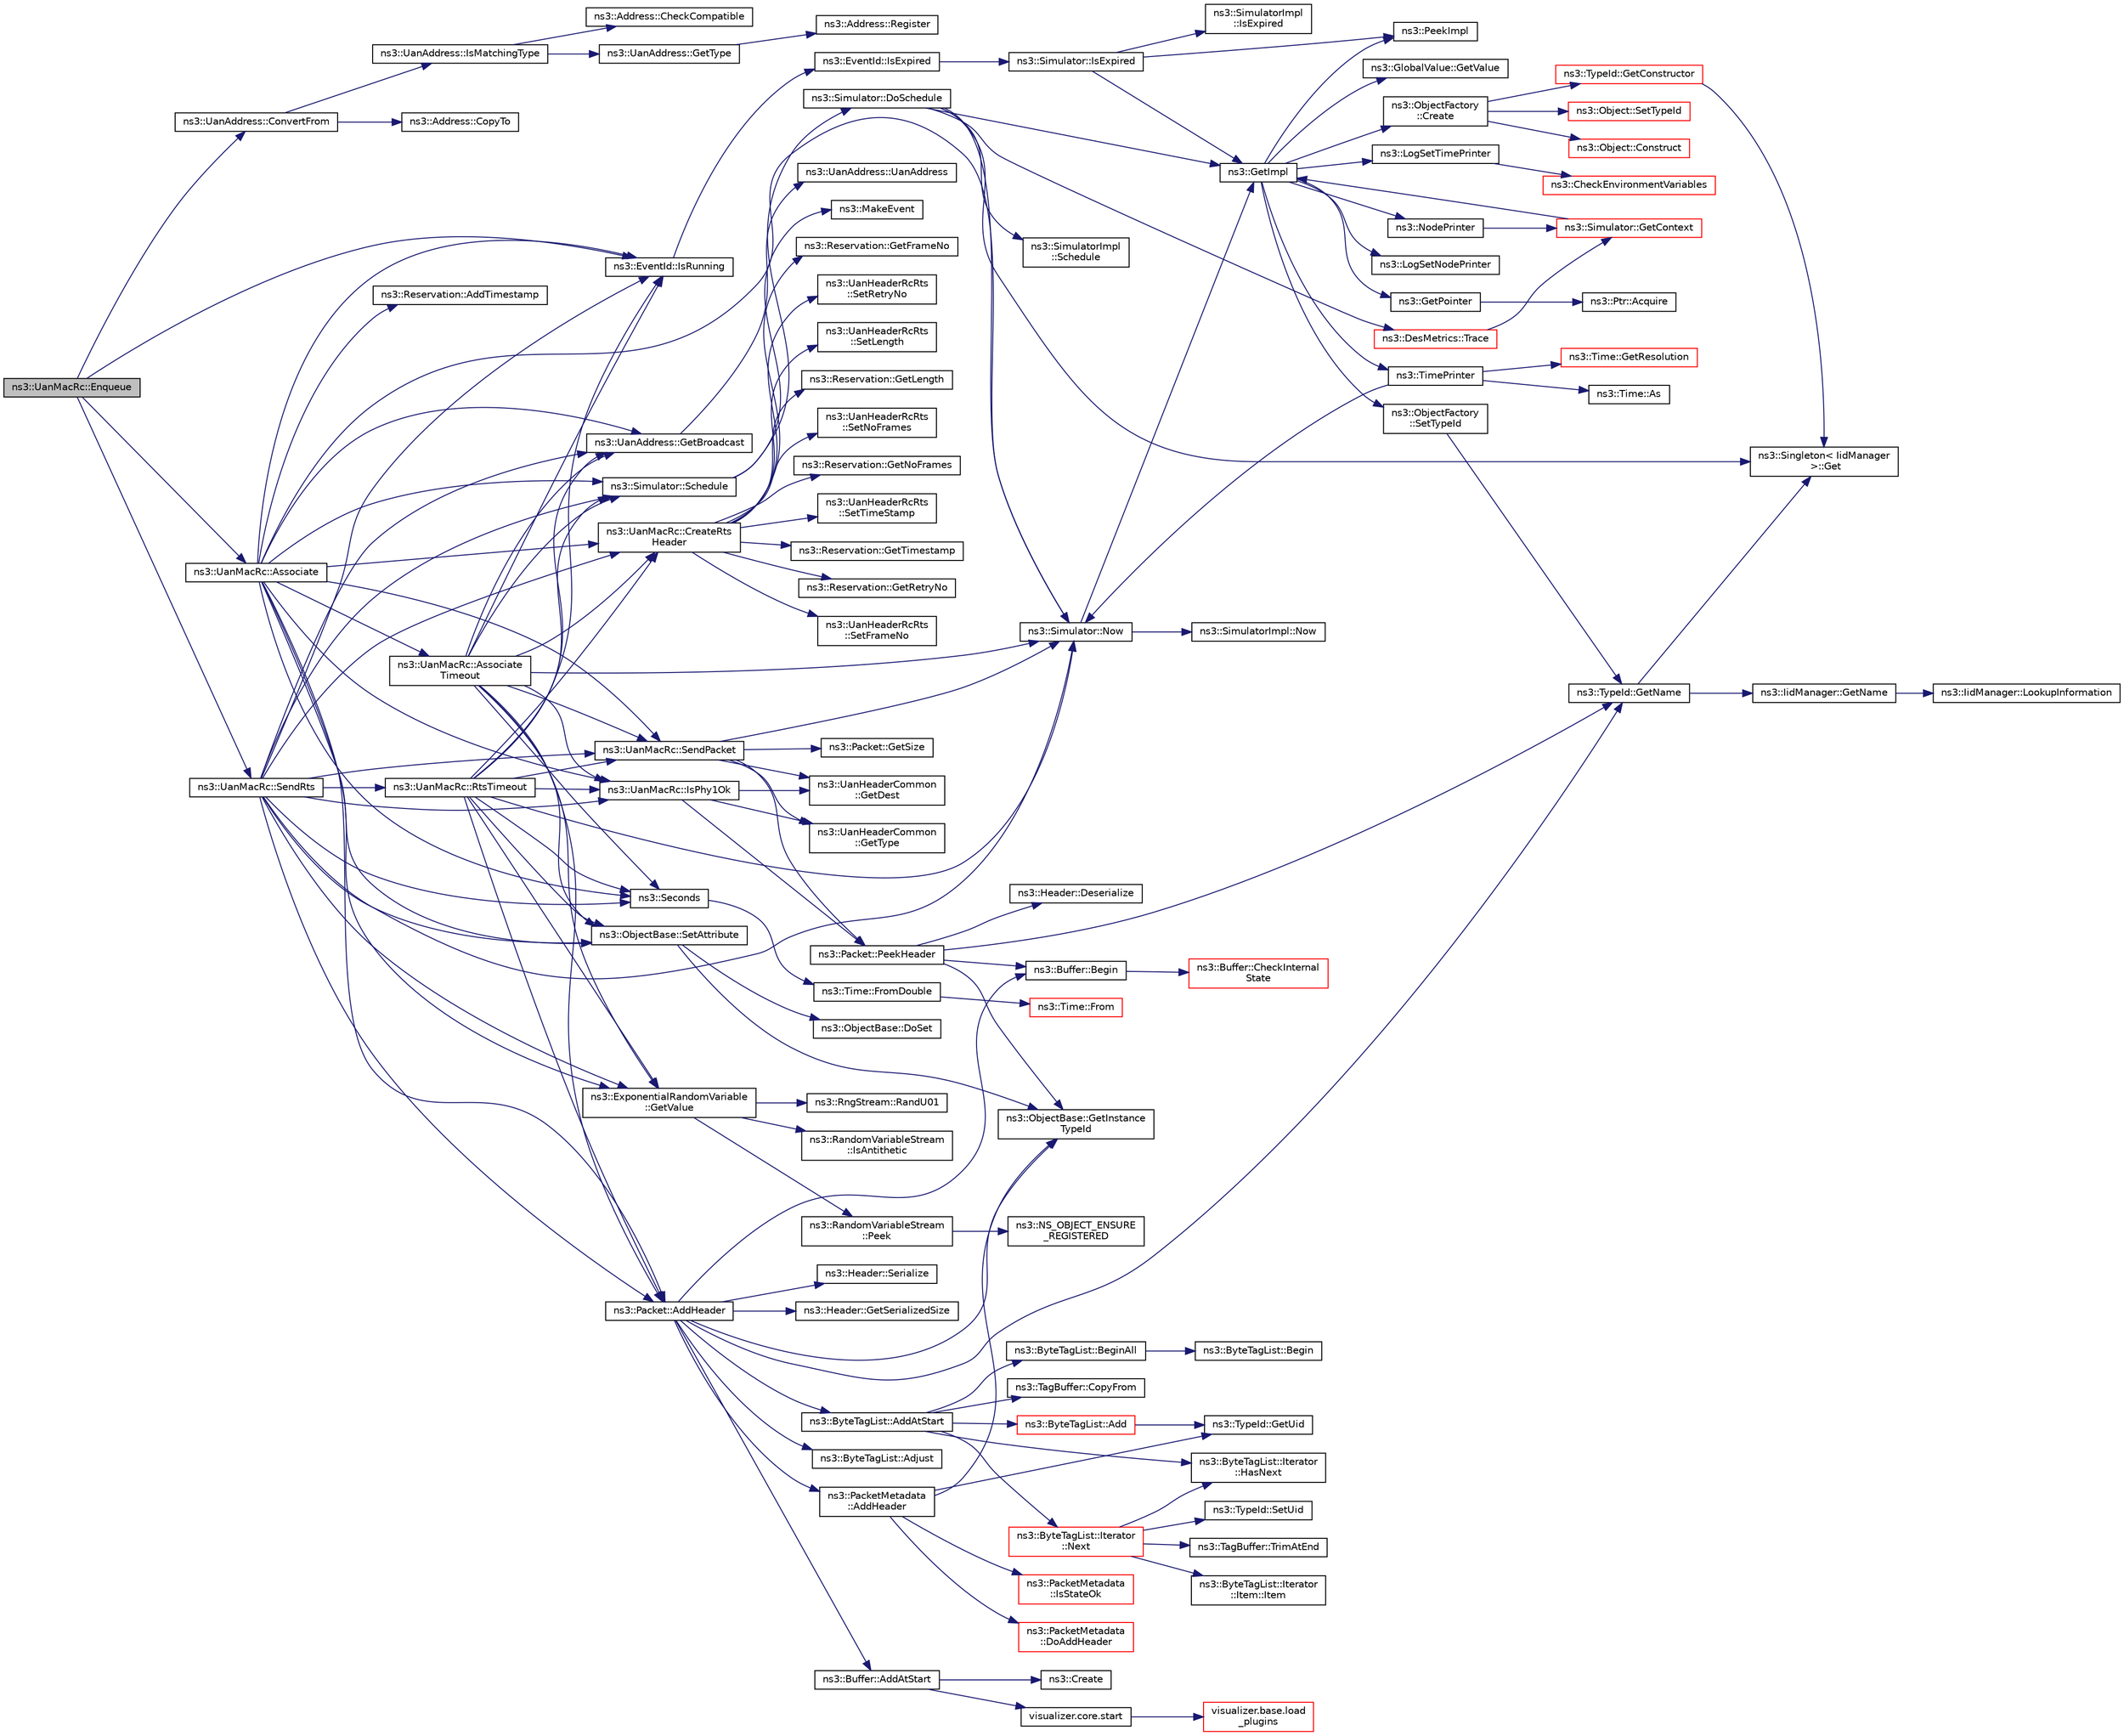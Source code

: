 digraph "ns3::UanMacRc::Enqueue"
{
  edge [fontname="Helvetica",fontsize="10",labelfontname="Helvetica",labelfontsize="10"];
  node [fontname="Helvetica",fontsize="10",shape=record];
  rankdir="LR";
  Node1 [label="ns3::UanMacRc::Enqueue",height=0.2,width=0.4,color="black", fillcolor="grey75", style="filled", fontcolor="black"];
  Node1 -> Node2 [color="midnightblue",fontsize="10",style="solid"];
  Node2 [label="ns3::UanAddress::ConvertFrom",height=0.2,width=0.4,color="black", fillcolor="white", style="filled",URL="$d4/d5c/classns3_1_1UanAddress.html#a43ffcb02795ab454a8ba0e0fdd5fdb41"];
  Node2 -> Node3 [color="midnightblue",fontsize="10",style="solid"];
  Node3 [label="ns3::UanAddress::IsMatchingType",height=0.2,width=0.4,color="black", fillcolor="white", style="filled",URL="$d4/d5c/classns3_1_1UanAddress.html#a55f31a50400f62e0ee9aca7b1b06a590"];
  Node3 -> Node4 [color="midnightblue",fontsize="10",style="solid"];
  Node4 [label="ns3::Address::CheckCompatible",height=0.2,width=0.4,color="black", fillcolor="white", style="filled",URL="$d2/d5f/classns3_1_1Address.html#a38688466338cf075e21fe45f7207c51f"];
  Node3 -> Node5 [color="midnightblue",fontsize="10",style="solid"];
  Node5 [label="ns3::UanAddress::GetType",height=0.2,width=0.4,color="black", fillcolor="white", style="filled",URL="$d4/d5c/classns3_1_1UanAddress.html#aaf657be632d2c9ed54ffd28e30d915a7"];
  Node5 -> Node6 [color="midnightblue",fontsize="10",style="solid"];
  Node6 [label="ns3::Address::Register",height=0.2,width=0.4,color="black", fillcolor="white", style="filled",URL="$d2/d5f/classns3_1_1Address.html#a75d239c79bb3c39d64a8db4f2d3d9b20"];
  Node2 -> Node7 [color="midnightblue",fontsize="10",style="solid"];
  Node7 [label="ns3::Address::CopyTo",height=0.2,width=0.4,color="black", fillcolor="white", style="filled",URL="$d2/d5f/classns3_1_1Address.html#a6d2f5089f145dc5ce1e20abc263d511d",tooltip="Copy the address bytes into a buffer. "];
  Node1 -> Node8 [color="midnightblue",fontsize="10",style="solid"];
  Node8 [label="ns3::UanMacRc::Associate",height=0.2,width=0.4,color="black", fillcolor="white", style="filled",URL="$dd/d87/classns3_1_1UanMacRc.html#ad0c89fbba2f362b7915cd33809cbad14"];
  Node8 -> Node9 [color="midnightblue",fontsize="10",style="solid"];
  Node9 [label="ns3::Reservation::AddTimestamp",height=0.2,width=0.4,color="black", fillcolor="white", style="filled",URL="$de/dec/classns3_1_1Reservation.html#ae1963e5222194d58e0670acecab9edb7"];
  Node8 -> Node10 [color="midnightblue",fontsize="10",style="solid"];
  Node10 [label="ns3::Simulator::Now",height=0.2,width=0.4,color="black", fillcolor="white", style="filled",URL="$d7/deb/classns3_1_1Simulator.html#ac3178fa975b419f7875e7105be122800"];
  Node10 -> Node11 [color="midnightblue",fontsize="10",style="solid"];
  Node11 [label="ns3::GetImpl",height=0.2,width=0.4,color="black", fillcolor="white", style="filled",URL="$d4/d8b/group__simulator.html#ga42eb4eddad41528d4d99794a3dae3fd0",tooltip="Get the SimulatorImpl singleton. "];
  Node11 -> Node12 [color="midnightblue",fontsize="10",style="solid"];
  Node12 [label="ns3::PeekImpl",height=0.2,width=0.4,color="black", fillcolor="white", style="filled",URL="$d4/d8b/group__simulator.html#ga233c5c38de117e4e4a5a9cd168694792",tooltip="Get the static SimulatorImpl instance. "];
  Node11 -> Node13 [color="midnightblue",fontsize="10",style="solid"];
  Node13 [label="ns3::GlobalValue::GetValue",height=0.2,width=0.4,color="black", fillcolor="white", style="filled",URL="$dc/d02/classns3_1_1GlobalValue.html#aa33773cb952ba3c285a03ae2c4769b84"];
  Node11 -> Node14 [color="midnightblue",fontsize="10",style="solid"];
  Node14 [label="ns3::ObjectFactory\l::SetTypeId",height=0.2,width=0.4,color="black", fillcolor="white", style="filled",URL="$d5/d0d/classns3_1_1ObjectFactory.html#a77dcd099064038a1eb7a6b8251229ec3"];
  Node14 -> Node15 [color="midnightblue",fontsize="10",style="solid"];
  Node15 [label="ns3::TypeId::GetName",height=0.2,width=0.4,color="black", fillcolor="white", style="filled",URL="$d6/d11/classns3_1_1TypeId.html#aa3c41c79ae428b3cb396a9c6bb3ef314"];
  Node15 -> Node16 [color="midnightblue",fontsize="10",style="solid"];
  Node16 [label="ns3::Singleton\< IidManager\l \>::Get",height=0.2,width=0.4,color="black", fillcolor="white", style="filled",URL="$d8/d77/classns3_1_1Singleton.html#a80a2cd3c25a27ea72add7a9f7a141ffa"];
  Node15 -> Node17 [color="midnightblue",fontsize="10",style="solid"];
  Node17 [label="ns3::IidManager::GetName",height=0.2,width=0.4,color="black", fillcolor="white", style="filled",URL="$d4/d1c/classns3_1_1IidManager.html#a5d68d0f0f44594dcdec239dbdb5bf53c"];
  Node17 -> Node18 [color="midnightblue",fontsize="10",style="solid"];
  Node18 [label="ns3::IidManager::LookupInformation",height=0.2,width=0.4,color="black", fillcolor="white", style="filled",URL="$d4/d1c/classns3_1_1IidManager.html#a6b1f4ba2815dba27a377e8a8db2384cf"];
  Node11 -> Node19 [color="midnightblue",fontsize="10",style="solid"];
  Node19 [label="ns3::GetPointer",height=0.2,width=0.4,color="black", fillcolor="white", style="filled",URL="$d7/d2e/namespacens3.html#ab4e173cdfd43d17c1a40d5348510a670"];
  Node19 -> Node20 [color="midnightblue",fontsize="10",style="solid"];
  Node20 [label="ns3::Ptr::Acquire",height=0.2,width=0.4,color="black", fillcolor="white", style="filled",URL="$dc/d90/classns3_1_1Ptr.html#a9579b15e8c42dcdff5869d9d987562fb"];
  Node11 -> Node21 [color="midnightblue",fontsize="10",style="solid"];
  Node21 [label="ns3::ObjectFactory\l::Create",height=0.2,width=0.4,color="black", fillcolor="white", style="filled",URL="$d5/d0d/classns3_1_1ObjectFactory.html#a18152e93f0a6fe184ed7300cb31e9896"];
  Node21 -> Node22 [color="midnightblue",fontsize="10",style="solid"];
  Node22 [label="ns3::TypeId::GetConstructor",height=0.2,width=0.4,color="red", fillcolor="white", style="filled",URL="$d6/d11/classns3_1_1TypeId.html#ad9b0bc71ee7593a1ff23ff8d53938e95"];
  Node22 -> Node16 [color="midnightblue",fontsize="10",style="solid"];
  Node21 -> Node23 [color="midnightblue",fontsize="10",style="solid"];
  Node23 [label="ns3::Object::SetTypeId",height=0.2,width=0.4,color="red", fillcolor="white", style="filled",URL="$d9/d77/classns3_1_1Object.html#a19b1ebd8ec8fe404845e665880a6c5ad"];
  Node21 -> Node24 [color="midnightblue",fontsize="10",style="solid"];
  Node24 [label="ns3::Object::Construct",height=0.2,width=0.4,color="red", fillcolor="white", style="filled",URL="$d9/d77/classns3_1_1Object.html#a636e8411dc5228771f45c9b805d348fa"];
  Node11 -> Node25 [color="midnightblue",fontsize="10",style="solid"];
  Node25 [label="ns3::LogSetTimePrinter",height=0.2,width=0.4,color="black", fillcolor="white", style="filled",URL="$d7/d2e/namespacens3.html#acf6a1749b3febc5a6a5b2b8620138d80"];
  Node25 -> Node26 [color="midnightblue",fontsize="10",style="solid"];
  Node26 [label="ns3::CheckEnvironmentVariables",height=0.2,width=0.4,color="red", fillcolor="white", style="filled",URL="$d8/dff/group__logging.html#gacdc0bdeb2d8a90089d4fb09c4b8569ff"];
  Node11 -> Node27 [color="midnightblue",fontsize="10",style="solid"];
  Node27 [label="ns3::TimePrinter",height=0.2,width=0.4,color="black", fillcolor="white", style="filled",URL="$d8/dff/group__logging.html#gaaad3642e8247a056cd83001d805b0812"];
  Node27 -> Node28 [color="midnightblue",fontsize="10",style="solid"];
  Node28 [label="ns3::Time::GetResolution",height=0.2,width=0.4,color="red", fillcolor="white", style="filled",URL="$dc/d04/classns3_1_1Time.html#a1444f0f08b5e19f031157609e32fcf98"];
  Node27 -> Node10 [color="midnightblue",fontsize="10",style="solid"];
  Node27 -> Node29 [color="midnightblue",fontsize="10",style="solid"];
  Node29 [label="ns3::Time::As",height=0.2,width=0.4,color="black", fillcolor="white", style="filled",URL="$dc/d04/classns3_1_1Time.html#a0bb1110638ce9938248bd07865a328ab"];
  Node11 -> Node30 [color="midnightblue",fontsize="10",style="solid"];
  Node30 [label="ns3::LogSetNodePrinter",height=0.2,width=0.4,color="black", fillcolor="white", style="filled",URL="$d7/d2e/namespacens3.html#aa6e659ca357c8309352fa0f146793810"];
  Node11 -> Node31 [color="midnightblue",fontsize="10",style="solid"];
  Node31 [label="ns3::NodePrinter",height=0.2,width=0.4,color="black", fillcolor="white", style="filled",URL="$d8/dff/group__logging.html#gaaffbf70ff3766cd62b8bbd9b140d2a1b"];
  Node31 -> Node32 [color="midnightblue",fontsize="10",style="solid"];
  Node32 [label="ns3::Simulator::GetContext",height=0.2,width=0.4,color="red", fillcolor="white", style="filled",URL="$d7/deb/classns3_1_1Simulator.html#a8514b74ee2c42916b351b33c4a963bb0"];
  Node32 -> Node11 [color="midnightblue",fontsize="10",style="solid"];
  Node10 -> Node33 [color="midnightblue",fontsize="10",style="solid"];
  Node33 [label="ns3::SimulatorImpl::Now",height=0.2,width=0.4,color="black", fillcolor="white", style="filled",URL="$d2/d19/classns3_1_1SimulatorImpl.html#aa516c50060846adc6fd316e83ef0797c"];
  Node8 -> Node34 [color="midnightblue",fontsize="10",style="solid"];
  Node34 [label="ns3::UanMacRc::IsPhy1Ok",height=0.2,width=0.4,color="black", fillcolor="white", style="filled",URL="$dd/d87/classns3_1_1UanMacRc.html#ac0f5a6a4339db6f52fd1d850f8e49ded"];
  Node34 -> Node35 [color="midnightblue",fontsize="10",style="solid"];
  Node35 [label="ns3::Packet::PeekHeader",height=0.2,width=0.4,color="black", fillcolor="white", style="filled",URL="$dd/d7a/classns3_1_1Packet.html#aadc63487bea70945c418f4c3e9b81964",tooltip="Deserialize but does not remove the header from the internal buffer. s This method invokes Header::De..."];
  Node35 -> Node36 [color="midnightblue",fontsize="10",style="solid"];
  Node36 [label="ns3::Header::Deserialize",height=0.2,width=0.4,color="black", fillcolor="white", style="filled",URL="$d6/dae/classns3_1_1Header.html#a78be9400bb66b2a8543606f395ef5396"];
  Node35 -> Node37 [color="midnightblue",fontsize="10",style="solid"];
  Node37 [label="ns3::Buffer::Begin",height=0.2,width=0.4,color="black", fillcolor="white", style="filled",URL="$da/d85/classns3_1_1Buffer.html#a893d4bf50df13e730b6cd0fda91b967f"];
  Node37 -> Node38 [color="midnightblue",fontsize="10",style="solid"];
  Node38 [label="ns3::Buffer::CheckInternal\lState",height=0.2,width=0.4,color="red", fillcolor="white", style="filled",URL="$da/d85/classns3_1_1Buffer.html#a6202ce7f1ecc1fc7a14cc13017375d14",tooltip="Checks the internal buffer structures consistency. "];
  Node35 -> Node39 [color="midnightblue",fontsize="10",style="solid"];
  Node39 [label="ns3::ObjectBase::GetInstance\lTypeId",height=0.2,width=0.4,color="black", fillcolor="white", style="filled",URL="$d2/dac/classns3_1_1ObjectBase.html#abe5b43a6f5b99a92a4c3122db31f06fb"];
  Node35 -> Node15 [color="midnightblue",fontsize="10",style="solid"];
  Node34 -> Node40 [color="midnightblue",fontsize="10",style="solid"];
  Node40 [label="ns3::UanHeaderCommon\l::GetType",height=0.2,width=0.4,color="black", fillcolor="white", style="filled",URL="$db/d24/classns3_1_1UanHeaderCommon.html#a22891c94a012f0410ab67c661d857915"];
  Node34 -> Node41 [color="midnightblue",fontsize="10",style="solid"];
  Node41 [label="ns3::UanHeaderCommon\l::GetDest",height=0.2,width=0.4,color="black", fillcolor="white", style="filled",URL="$db/d24/classns3_1_1UanHeaderCommon.html#a107704e911d45bde731a342fda5af9bc"];
  Node8 -> Node42 [color="midnightblue",fontsize="10",style="solid"];
  Node42 [label="ns3::Packet::AddHeader",height=0.2,width=0.4,color="black", fillcolor="white", style="filled",URL="$dd/d7a/classns3_1_1Packet.html#a465108c595a0bc592095cbcab1832ed8",tooltip="Add header to this packet. "];
  Node42 -> Node43 [color="midnightblue",fontsize="10",style="solid"];
  Node43 [label="ns3::Header::GetSerializedSize",height=0.2,width=0.4,color="black", fillcolor="white", style="filled",URL="$d6/dae/classns3_1_1Header.html#a6ef0497eabc1b1fb0ad42738eb73f934"];
  Node42 -> Node39 [color="midnightblue",fontsize="10",style="solid"];
  Node42 -> Node15 [color="midnightblue",fontsize="10",style="solid"];
  Node42 -> Node44 [color="midnightblue",fontsize="10",style="solid"];
  Node44 [label="ns3::Buffer::AddAtStart",height=0.2,width=0.4,color="black", fillcolor="white", style="filled",URL="$da/d85/classns3_1_1Buffer.html#a8abd8164c3671d3dadc98fc66fade7b1"];
  Node44 -> Node45 [color="midnightblue",fontsize="10",style="solid"];
  Node45 [label="visualizer.core.start",height=0.2,width=0.4,color="black", fillcolor="white", style="filled",URL="$df/d6c/namespacevisualizer_1_1core.html#a2a35e5d8a34af358b508dac8635754e0"];
  Node45 -> Node46 [color="midnightblue",fontsize="10",style="solid"];
  Node46 [label="visualizer.base.load\l_plugins",height=0.2,width=0.4,color="red", fillcolor="white", style="filled",URL="$d4/d39/namespacevisualizer_1_1base.html#ad171497a5ff1afe0a73bedaebf35448f"];
  Node44 -> Node47 [color="midnightblue",fontsize="10",style="solid"];
  Node47 [label="ns3::Create",height=0.2,width=0.4,color="black", fillcolor="white", style="filled",URL="$d2/df2/group__ptr.html#ga0406dd2d929ceac05ce39d4579fa3e4b"];
  Node42 -> Node48 [color="midnightblue",fontsize="10",style="solid"];
  Node48 [label="ns3::ByteTagList::Adjust",height=0.2,width=0.4,color="black", fillcolor="white", style="filled",URL="$dd/d64/classns3_1_1ByteTagList.html#a1fec06d7e6daaf8039cf2a148e4090f2"];
  Node42 -> Node49 [color="midnightblue",fontsize="10",style="solid"];
  Node49 [label="ns3::ByteTagList::AddAtStart",height=0.2,width=0.4,color="black", fillcolor="white", style="filled",URL="$dd/d64/classns3_1_1ByteTagList.html#acb4563fbe4299c55af41ba7a166b71d5"];
  Node49 -> Node50 [color="midnightblue",fontsize="10",style="solid"];
  Node50 [label="ns3::ByteTagList::BeginAll",height=0.2,width=0.4,color="black", fillcolor="white", style="filled",URL="$dd/d64/classns3_1_1ByteTagList.html#ac4f33846ef6a84a64ede38b2de1564ba",tooltip="Returns an iterator pointing to the very first tag in this list. "];
  Node50 -> Node51 [color="midnightblue",fontsize="10",style="solid"];
  Node51 [label="ns3::ByteTagList::Begin",height=0.2,width=0.4,color="black", fillcolor="white", style="filled",URL="$dd/d64/classns3_1_1ByteTagList.html#acee7b77907ef44826712a630443493e7"];
  Node49 -> Node52 [color="midnightblue",fontsize="10",style="solid"];
  Node52 [label="ns3::ByteTagList::Iterator\l::HasNext",height=0.2,width=0.4,color="black", fillcolor="white", style="filled",URL="$de/dc7/classns3_1_1ByteTagList_1_1Iterator.html#aa1c5eb37f289d0eef8dfaf687498eaec",tooltip="Used to determine if the iterator is at the end of the byteTagList. "];
  Node49 -> Node53 [color="midnightblue",fontsize="10",style="solid"];
  Node53 [label="ns3::ByteTagList::Iterator\l::Next",height=0.2,width=0.4,color="red", fillcolor="white", style="filled",URL="$de/dc7/classns3_1_1ByteTagList_1_1Iterator.html#af521864d800baab1d9c5262f59ce4433",tooltip="Returns the next Item from the ByteTagList. "];
  Node53 -> Node52 [color="midnightblue",fontsize="10",style="solid"];
  Node53 -> Node54 [color="midnightblue",fontsize="10",style="solid"];
  Node54 [label="ns3::ByteTagList::Iterator\l::Item::Item",height=0.2,width=0.4,color="black", fillcolor="white", style="filled",URL="$d5/da6/structns3_1_1ByteTagList_1_1Iterator_1_1Item.html#acbefc31279faa7437e5ee3c88a16d925",tooltip="constructs an item with the given TagBuffer "];
  Node53 -> Node55 [color="midnightblue",fontsize="10",style="solid"];
  Node55 [label="ns3::TypeId::SetUid",height=0.2,width=0.4,color="black", fillcolor="white", style="filled",URL="$d6/d11/classns3_1_1TypeId.html#a85ebe2aebd1cbf13dea9d731e3081481"];
  Node53 -> Node56 [color="midnightblue",fontsize="10",style="solid"];
  Node56 [label="ns3::TagBuffer::TrimAtEnd",height=0.2,width=0.4,color="black", fillcolor="white", style="filled",URL="$d6/ded/classns3_1_1TagBuffer.html#a163314c17e95305cecd202eb0496affa",tooltip="Trim some space from the end. "];
  Node49 -> Node57 [color="midnightblue",fontsize="10",style="solid"];
  Node57 [label="ns3::ByteTagList::Add",height=0.2,width=0.4,color="red", fillcolor="white", style="filled",URL="$dd/d64/classns3_1_1ByteTagList.html#ac970192e923afc561a304d17af4b8a52"];
  Node57 -> Node58 [color="midnightblue",fontsize="10",style="solid"];
  Node58 [label="ns3::TypeId::GetUid",height=0.2,width=0.4,color="black", fillcolor="white", style="filled",URL="$d6/d11/classns3_1_1TypeId.html#acd3e41de6340d06299f4fd63e2ed8da0"];
  Node49 -> Node59 [color="midnightblue",fontsize="10",style="solid"];
  Node59 [label="ns3::TagBuffer::CopyFrom",height=0.2,width=0.4,color="black", fillcolor="white", style="filled",URL="$d6/ded/classns3_1_1TagBuffer.html#afe07a9e117449ff5b5d5857291671349",tooltip="Copy the nternal structure of another TagBuffer. "];
  Node42 -> Node60 [color="midnightblue",fontsize="10",style="solid"];
  Node60 [label="ns3::Header::Serialize",height=0.2,width=0.4,color="black", fillcolor="white", style="filled",URL="$d6/dae/classns3_1_1Header.html#afb61f1aac69ff8349a6bfe521fab5404"];
  Node42 -> Node37 [color="midnightblue",fontsize="10",style="solid"];
  Node42 -> Node61 [color="midnightblue",fontsize="10",style="solid"];
  Node61 [label="ns3::PacketMetadata\l::AddHeader",height=0.2,width=0.4,color="black", fillcolor="white", style="filled",URL="$d1/db1/classns3_1_1PacketMetadata.html#abdce736c4c5f647242f0808c0d2f9249",tooltip="Add an header. "];
  Node61 -> Node62 [color="midnightblue",fontsize="10",style="solid"];
  Node62 [label="ns3::PacketMetadata\l::IsStateOk",height=0.2,width=0.4,color="red", fillcolor="white", style="filled",URL="$d1/db1/classns3_1_1PacketMetadata.html#a208d3163e28704438cdd4d30318e489c",tooltip="Check if the metadata state is ok. "];
  Node61 -> Node39 [color="midnightblue",fontsize="10",style="solid"];
  Node61 -> Node58 [color="midnightblue",fontsize="10",style="solid"];
  Node61 -> Node63 [color="midnightblue",fontsize="10",style="solid"];
  Node63 [label="ns3::PacketMetadata\l::DoAddHeader",height=0.2,width=0.4,color="red", fillcolor="white", style="filled",URL="$d1/db1/classns3_1_1PacketMetadata.html#ae5ad09674e28733405c49b2655c51a5a",tooltip="Add an header. "];
  Node8 -> Node64 [color="midnightblue",fontsize="10",style="solid"];
  Node64 [label="ns3::UanMacRc::CreateRts\lHeader",height=0.2,width=0.4,color="black", fillcolor="white", style="filled",URL="$dd/d87/classns3_1_1UanMacRc.html#a1b6f4d2512fa857129661591d436139d"];
  Node64 -> Node65 [color="midnightblue",fontsize="10",style="solid"];
  Node65 [label="ns3::UanHeaderRcRts\l::SetLength",height=0.2,width=0.4,color="black", fillcolor="white", style="filled",URL="$df/d59/classns3_1_1UanHeaderRcRts.html#af4af5cf14a3c3878d9c4bb3d24a52ee9"];
  Node64 -> Node66 [color="midnightblue",fontsize="10",style="solid"];
  Node66 [label="ns3::Reservation::GetLength",height=0.2,width=0.4,color="black", fillcolor="white", style="filled",URL="$de/dec/classns3_1_1Reservation.html#a4afdacee3ac6918fbebac1237578ec19"];
  Node64 -> Node67 [color="midnightblue",fontsize="10",style="solid"];
  Node67 [label="ns3::UanHeaderRcRts\l::SetNoFrames",height=0.2,width=0.4,color="black", fillcolor="white", style="filled",URL="$df/d59/classns3_1_1UanHeaderRcRts.html#aef080414f27301779f3a98810e7a1d33"];
  Node64 -> Node68 [color="midnightblue",fontsize="10",style="solid"];
  Node68 [label="ns3::Reservation::GetNoFrames",height=0.2,width=0.4,color="black", fillcolor="white", style="filled",URL="$de/dec/classns3_1_1Reservation.html#a702e8240a4713fbde9e5cbb79341e546"];
  Node64 -> Node69 [color="midnightblue",fontsize="10",style="solid"];
  Node69 [label="ns3::UanHeaderRcRts\l::SetTimeStamp",height=0.2,width=0.4,color="black", fillcolor="white", style="filled",URL="$df/d59/classns3_1_1UanHeaderRcRts.html#a4fd7ebe58baeb9a5b2fa55e3f511812c"];
  Node64 -> Node70 [color="midnightblue",fontsize="10",style="solid"];
  Node70 [label="ns3::Reservation::GetTimestamp",height=0.2,width=0.4,color="black", fillcolor="white", style="filled",URL="$de/dec/classns3_1_1Reservation.html#af4e22c82ede55102160c463538b49ced"];
  Node64 -> Node71 [color="midnightblue",fontsize="10",style="solid"];
  Node71 [label="ns3::Reservation::GetRetryNo",height=0.2,width=0.4,color="black", fillcolor="white", style="filled",URL="$de/dec/classns3_1_1Reservation.html#ac79df7b744cf9d7e83bf53b6a5d06a13"];
  Node64 -> Node72 [color="midnightblue",fontsize="10",style="solid"];
  Node72 [label="ns3::UanHeaderRcRts\l::SetFrameNo",height=0.2,width=0.4,color="black", fillcolor="white", style="filled",URL="$df/d59/classns3_1_1UanHeaderRcRts.html#a3f46221d5f2b787266b640f2bfa2066c"];
  Node64 -> Node73 [color="midnightblue",fontsize="10",style="solid"];
  Node73 [label="ns3::Reservation::GetFrameNo",height=0.2,width=0.4,color="black", fillcolor="white", style="filled",URL="$de/dec/classns3_1_1Reservation.html#a11eb90457502a5568b763a6020b74f27"];
  Node64 -> Node74 [color="midnightblue",fontsize="10",style="solid"];
  Node74 [label="ns3::UanHeaderRcRts\l::SetRetryNo",height=0.2,width=0.4,color="black", fillcolor="white", style="filled",URL="$df/d59/classns3_1_1UanHeaderRcRts.html#acce912b3143899c8e34d114e09ca4601"];
  Node8 -> Node75 [color="midnightblue",fontsize="10",style="solid"];
  Node75 [label="ns3::UanAddress::GetBroadcast",height=0.2,width=0.4,color="black", fillcolor="white", style="filled",URL="$d4/d5c/classns3_1_1UanAddress.html#ad3b8c69e1408b20f0536a95d70ccbeda"];
  Node75 -> Node76 [color="midnightblue",fontsize="10",style="solid"];
  Node76 [label="ns3::UanAddress::UanAddress",height=0.2,width=0.4,color="black", fillcolor="white", style="filled",URL="$d4/d5c/classns3_1_1UanAddress.html#afe2a87bc58016c1943df922757353bd3"];
  Node8 -> Node77 [color="midnightblue",fontsize="10",style="solid"];
  Node77 [label="ns3::UanMacRc::SendPacket",height=0.2,width=0.4,color="black", fillcolor="white", style="filled",URL="$dd/d87/classns3_1_1UanMacRc.html#a02a98cafc7e0c37962929792b96f1c31"];
  Node77 -> Node35 [color="midnightblue",fontsize="10",style="solid"];
  Node77 -> Node40 [color="midnightblue",fontsize="10",style="solid"];
  Node77 -> Node10 [color="midnightblue",fontsize="10",style="solid"];
  Node77 -> Node78 [color="midnightblue",fontsize="10",style="solid"];
  Node78 [label="ns3::Packet::GetSize",height=0.2,width=0.4,color="black", fillcolor="white", style="filled",URL="$dd/d7a/classns3_1_1Packet.html#a462855c9929954d4301a4edfe55f4f1c",tooltip="Returns the the size in bytes of the packet (including the zero-filled initial payload). "];
  Node77 -> Node41 [color="midnightblue",fontsize="10",style="solid"];
  Node8 -> Node79 [color="midnightblue",fontsize="10",style="solid"];
  Node79 [label="ns3::EventId::IsRunning",height=0.2,width=0.4,color="black", fillcolor="white", style="filled",URL="$d1/df8/classns3_1_1EventId.html#aabf8476d1a080c199ea0c6aa9ccea372"];
  Node79 -> Node80 [color="midnightblue",fontsize="10",style="solid"];
  Node80 [label="ns3::EventId::IsExpired",height=0.2,width=0.4,color="black", fillcolor="white", style="filled",URL="$d1/df8/classns3_1_1EventId.html#a5c30c92e7c1c34b4e8505cc07ed71b02"];
  Node80 -> Node81 [color="midnightblue",fontsize="10",style="solid"];
  Node81 [label="ns3::Simulator::IsExpired",height=0.2,width=0.4,color="black", fillcolor="white", style="filled",URL="$d7/deb/classns3_1_1Simulator.html#a83ac8425c319a29b64f6d3b2ffc61e9c"];
  Node81 -> Node12 [color="midnightblue",fontsize="10",style="solid"];
  Node81 -> Node11 [color="midnightblue",fontsize="10",style="solid"];
  Node81 -> Node82 [color="midnightblue",fontsize="10",style="solid"];
  Node82 [label="ns3::SimulatorImpl\l::IsExpired",height=0.2,width=0.4,color="black", fillcolor="white", style="filled",URL="$d2/d19/classns3_1_1SimulatorImpl.html#a4b01ac397f5ce86997e9caec087f63d2"];
  Node8 -> Node83 [color="midnightblue",fontsize="10",style="solid"];
  Node83 [label="ns3::ObjectBase::SetAttribute",height=0.2,width=0.4,color="black", fillcolor="white", style="filled",URL="$d2/dac/classns3_1_1ObjectBase.html#ac60245d3ea4123bbc9b1d391f1f6592f"];
  Node83 -> Node39 [color="midnightblue",fontsize="10",style="solid"];
  Node83 -> Node84 [color="midnightblue",fontsize="10",style="solid"];
  Node84 [label="ns3::ObjectBase::DoSet",height=0.2,width=0.4,color="black", fillcolor="white", style="filled",URL="$d2/dac/classns3_1_1ObjectBase.html#afe5f2f7b2fabc99aa33f9bb434e3b695"];
  Node8 -> Node85 [color="midnightblue",fontsize="10",style="solid"];
  Node85 [label="ns3::ExponentialRandomVariable\l::GetValue",height=0.2,width=0.4,color="black", fillcolor="white", style="filled",URL="$d6/d98/classns3_1_1ExponentialRandomVariable.html#a5d7a50466c0b0f036ec0fc1aa478f2c3",tooltip="Get the next random value, as a double from the exponential distribution with the specified mean and ..."];
  Node85 -> Node86 [color="midnightblue",fontsize="10",style="solid"];
  Node86 [label="ns3::RandomVariableStream\l::Peek",height=0.2,width=0.4,color="black", fillcolor="white", style="filled",URL="$dc/daa/classns3_1_1RandomVariableStream.html#ac5aa8d691c061bcc88a909dc9b479222",tooltip="Get the pointer to the underlying RNG stream. "];
  Node86 -> Node87 [color="midnightblue",fontsize="10",style="solid"];
  Node87 [label="ns3::NS_OBJECT_ENSURE\l_REGISTERED",height=0.2,width=0.4,color="black", fillcolor="white", style="filled",URL="$d7/d2e/namespacens3.html#ac633cbd86ee5879afd4312a843a9ff8c"];
  Node85 -> Node88 [color="midnightblue",fontsize="10",style="solid"];
  Node88 [label="ns3::RngStream::RandU01",height=0.2,width=0.4,color="black", fillcolor="white", style="filled",URL="$da/d35/classns3_1_1RngStream.html#a46be36426b8bc712e9de468b63558c22"];
  Node85 -> Node89 [color="midnightblue",fontsize="10",style="solid"];
  Node89 [label="ns3::RandomVariableStream\l::IsAntithetic",height=0.2,width=0.4,color="black", fillcolor="white", style="filled",URL="$dc/daa/classns3_1_1RandomVariableStream.html#a7bf5175d624b14bd023f8c4f78bc5fd7",tooltip="Check if antithetic values will be generated. "];
  Node8 -> Node90 [color="midnightblue",fontsize="10",style="solid"];
  Node90 [label="ns3::Simulator::Schedule",height=0.2,width=0.4,color="black", fillcolor="white", style="filled",URL="$d7/deb/classns3_1_1Simulator.html#a671882c894a08af4a5e91181bf1eec13"];
  Node90 -> Node91 [color="midnightblue",fontsize="10",style="solid"];
  Node91 [label="ns3::Simulator::DoSchedule",height=0.2,width=0.4,color="black", fillcolor="white", style="filled",URL="$d7/deb/classns3_1_1Simulator.html#a47af23973938819bdc89cb2807e09ed5"];
  Node91 -> Node16 [color="midnightblue",fontsize="10",style="solid"];
  Node91 -> Node92 [color="midnightblue",fontsize="10",style="solid"];
  Node92 [label="ns3::DesMetrics::Trace",height=0.2,width=0.4,color="red", fillcolor="white", style="filled",URL="$d5/d69/classns3_1_1DesMetrics.html#ab7c6c097412d0398affbc9f8d2643160"];
  Node92 -> Node32 [color="midnightblue",fontsize="10",style="solid"];
  Node91 -> Node10 [color="midnightblue",fontsize="10",style="solid"];
  Node91 -> Node11 [color="midnightblue",fontsize="10",style="solid"];
  Node91 -> Node93 [color="midnightblue",fontsize="10",style="solid"];
  Node93 [label="ns3::SimulatorImpl\l::Schedule",height=0.2,width=0.4,color="black", fillcolor="white", style="filled",URL="$d2/d19/classns3_1_1SimulatorImpl.html#a24eac97ca7dc0e64162e3596064cfb5c"];
  Node90 -> Node94 [color="midnightblue",fontsize="10",style="solid"];
  Node94 [label="ns3::MakeEvent",height=0.2,width=0.4,color="black", fillcolor="white", style="filled",URL="$d0/dac/group__makeeventfnptr.html#ga289a28a2497c18a9bd299e5e2014094b"];
  Node8 -> Node95 [color="midnightblue",fontsize="10",style="solid"];
  Node95 [label="ns3::Seconds",height=0.2,width=0.4,color="black", fillcolor="white", style="filled",URL="$d1/dec/group__timecivil.html#ga33c34b816f8ff6628e33d5c8e9713b9e"];
  Node95 -> Node96 [color="midnightblue",fontsize="10",style="solid"];
  Node96 [label="ns3::Time::FromDouble",height=0.2,width=0.4,color="black", fillcolor="white", style="filled",URL="$dc/d04/classns3_1_1Time.html#a60e845f4a74e62495b86356afe604cb4"];
  Node96 -> Node97 [color="midnightblue",fontsize="10",style="solid"];
  Node97 [label="ns3::Time::From",height=0.2,width=0.4,color="red", fillcolor="white", style="filled",URL="$dc/d04/classns3_1_1Time.html#a34e4acc13d0e08cc8cb9cd3b838b9baf"];
  Node8 -> Node98 [color="midnightblue",fontsize="10",style="solid"];
  Node98 [label="ns3::UanMacRc::Associate\lTimeout",height=0.2,width=0.4,color="black", fillcolor="white", style="filled",URL="$dd/d87/classns3_1_1UanMacRc.html#af23682ff6db736c6a2c9eceae8252cd2"];
  Node98 -> Node34 [color="midnightblue",fontsize="10",style="solid"];
  Node98 -> Node10 [color="midnightblue",fontsize="10",style="solid"];
  Node98 -> Node42 [color="midnightblue",fontsize="10",style="solid"];
  Node98 -> Node64 [color="midnightblue",fontsize="10",style="solid"];
  Node98 -> Node75 [color="midnightblue",fontsize="10",style="solid"];
  Node98 -> Node77 [color="midnightblue",fontsize="10",style="solid"];
  Node98 -> Node79 [color="midnightblue",fontsize="10",style="solid"];
  Node98 -> Node83 [color="midnightblue",fontsize="10",style="solid"];
  Node98 -> Node85 [color="midnightblue",fontsize="10",style="solid"];
  Node98 -> Node90 [color="midnightblue",fontsize="10",style="solid"];
  Node98 -> Node95 [color="midnightblue",fontsize="10",style="solid"];
  Node1 -> Node79 [color="midnightblue",fontsize="10",style="solid"];
  Node1 -> Node99 [color="midnightblue",fontsize="10",style="solid"];
  Node99 [label="ns3::UanMacRc::SendRts",height=0.2,width=0.4,color="black", fillcolor="white", style="filled",URL="$dd/d87/classns3_1_1UanMacRc.html#a5bef59fd83813d602f41fad1b4345ff1"];
  Node99 -> Node10 [color="midnightblue",fontsize="10",style="solid"];
  Node99 -> Node34 [color="midnightblue",fontsize="10",style="solid"];
  Node99 -> Node42 [color="midnightblue",fontsize="10",style="solid"];
  Node99 -> Node64 [color="midnightblue",fontsize="10",style="solid"];
  Node99 -> Node75 [color="midnightblue",fontsize="10",style="solid"];
  Node99 -> Node77 [color="midnightblue",fontsize="10",style="solid"];
  Node99 -> Node79 [color="midnightblue",fontsize="10",style="solid"];
  Node99 -> Node83 [color="midnightblue",fontsize="10",style="solid"];
  Node99 -> Node85 [color="midnightblue",fontsize="10",style="solid"];
  Node99 -> Node90 [color="midnightblue",fontsize="10",style="solid"];
  Node99 -> Node95 [color="midnightblue",fontsize="10",style="solid"];
  Node99 -> Node100 [color="midnightblue",fontsize="10",style="solid"];
  Node100 [label="ns3::UanMacRc::RtsTimeout",height=0.2,width=0.4,color="black", fillcolor="white", style="filled",URL="$dd/d87/classns3_1_1UanMacRc.html#af4520e133c4a7e82f718fc42eac63459"];
  Node100 -> Node34 [color="midnightblue",fontsize="10",style="solid"];
  Node100 -> Node10 [color="midnightblue",fontsize="10",style="solid"];
  Node100 -> Node42 [color="midnightblue",fontsize="10",style="solid"];
  Node100 -> Node64 [color="midnightblue",fontsize="10",style="solid"];
  Node100 -> Node75 [color="midnightblue",fontsize="10",style="solid"];
  Node100 -> Node77 [color="midnightblue",fontsize="10",style="solid"];
  Node100 -> Node79 [color="midnightblue",fontsize="10",style="solid"];
  Node100 -> Node83 [color="midnightblue",fontsize="10",style="solid"];
  Node100 -> Node85 [color="midnightblue",fontsize="10",style="solid"];
  Node100 -> Node90 [color="midnightblue",fontsize="10",style="solid"];
  Node100 -> Node95 [color="midnightblue",fontsize="10",style="solid"];
}
